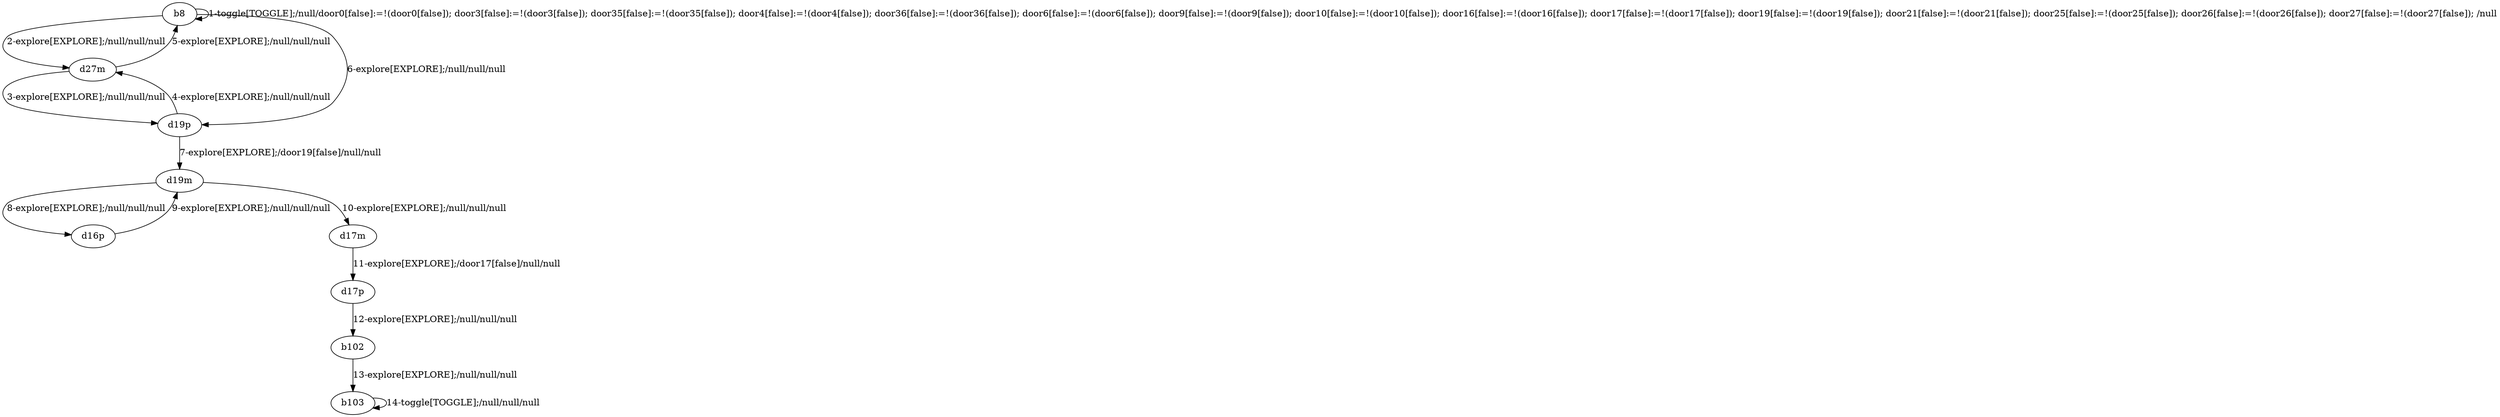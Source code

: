 # Total number of goals covered by this test: 3
# b102 --> b103
# b103 --> b103
# d17p --> b102

digraph g {
"b8" -> "b8" [label = "1-toggle[TOGGLE];/null/door0[false]:=!(door0[false]); door3[false]:=!(door3[false]); door35[false]:=!(door35[false]); door4[false]:=!(door4[false]); door36[false]:=!(door36[false]); door6[false]:=!(door6[false]); door9[false]:=!(door9[false]); door10[false]:=!(door10[false]); door16[false]:=!(door16[false]); door17[false]:=!(door17[false]); door19[false]:=!(door19[false]); door21[false]:=!(door21[false]); door25[false]:=!(door25[false]); door26[false]:=!(door26[false]); door27[false]:=!(door27[false]); /null"];
"b8" -> "d27m" [label = "2-explore[EXPLORE];/null/null/null"];
"d27m" -> "d19p" [label = "3-explore[EXPLORE];/null/null/null"];
"d19p" -> "d27m" [label = "4-explore[EXPLORE];/null/null/null"];
"d27m" -> "b8" [label = "5-explore[EXPLORE];/null/null/null"];
"b8" -> "d19p" [label = "6-explore[EXPLORE];/null/null/null"];
"d19p" -> "d19m" [label = "7-explore[EXPLORE];/door19[false]/null/null"];
"d19m" -> "d16p" [label = "8-explore[EXPLORE];/null/null/null"];
"d16p" -> "d19m" [label = "9-explore[EXPLORE];/null/null/null"];
"d19m" -> "d17m" [label = "10-explore[EXPLORE];/null/null/null"];
"d17m" -> "d17p" [label = "11-explore[EXPLORE];/door17[false]/null/null"];
"d17p" -> "b102" [label = "12-explore[EXPLORE];/null/null/null"];
"b102" -> "b103" [label = "13-explore[EXPLORE];/null/null/null"];
"b103" -> "b103" [label = "14-toggle[TOGGLE];/null/null/null"];
}